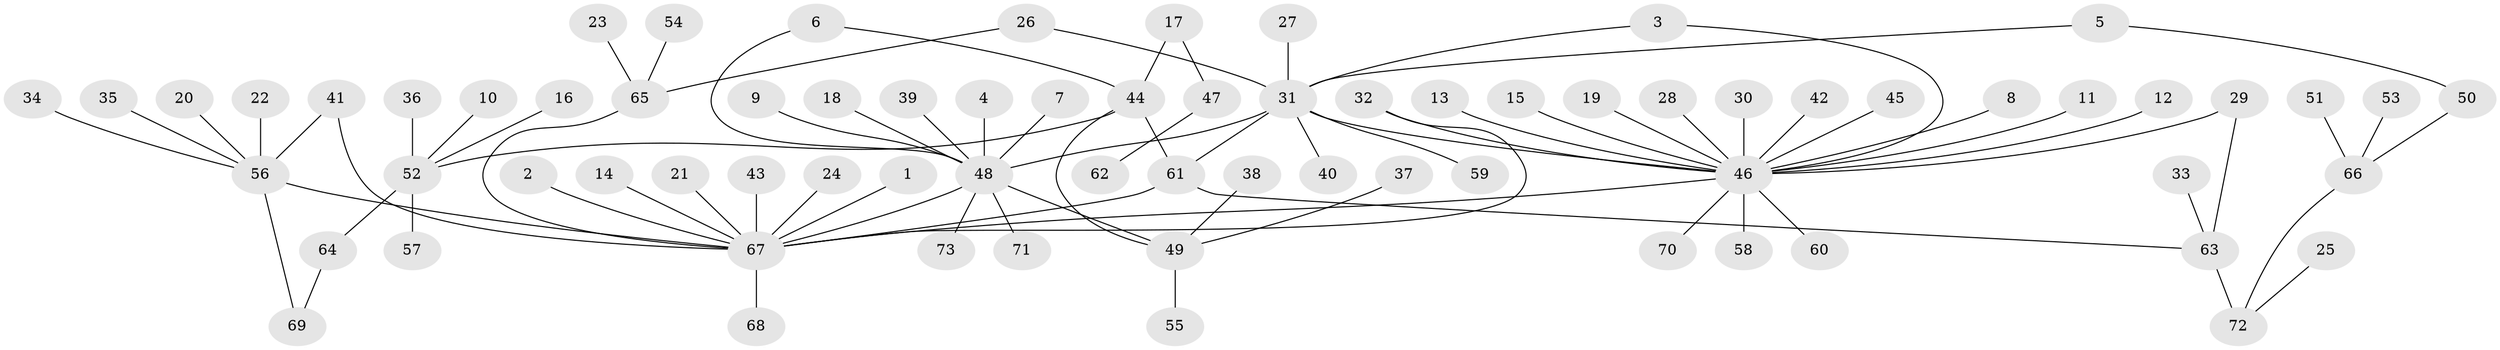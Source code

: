 // original degree distribution, {17: 0.00684931506849315, 3: 0.06164383561643835, 7: 0.0136986301369863, 14: 0.00684931506849315, 20: 0.00684931506849315, 1: 0.6506849315068494, 2: 0.1506849315068493, 12: 0.00684931506849315, 5: 0.00684931506849315, 8: 0.00684931506849315, 4: 0.04794520547945205, 6: 0.03424657534246575}
// Generated by graph-tools (version 1.1) at 2025/01/03/09/25 03:01:46]
// undirected, 73 vertices, 83 edges
graph export_dot {
graph [start="1"]
  node [color=gray90,style=filled];
  1;
  2;
  3;
  4;
  5;
  6;
  7;
  8;
  9;
  10;
  11;
  12;
  13;
  14;
  15;
  16;
  17;
  18;
  19;
  20;
  21;
  22;
  23;
  24;
  25;
  26;
  27;
  28;
  29;
  30;
  31;
  32;
  33;
  34;
  35;
  36;
  37;
  38;
  39;
  40;
  41;
  42;
  43;
  44;
  45;
  46;
  47;
  48;
  49;
  50;
  51;
  52;
  53;
  54;
  55;
  56;
  57;
  58;
  59;
  60;
  61;
  62;
  63;
  64;
  65;
  66;
  67;
  68;
  69;
  70;
  71;
  72;
  73;
  1 -- 67 [weight=1.0];
  2 -- 67 [weight=1.0];
  3 -- 31 [weight=1.0];
  3 -- 46 [weight=1.0];
  4 -- 48 [weight=1.0];
  5 -- 31 [weight=1.0];
  5 -- 50 [weight=1.0];
  6 -- 44 [weight=1.0];
  6 -- 48 [weight=1.0];
  7 -- 48 [weight=1.0];
  8 -- 46 [weight=1.0];
  9 -- 48 [weight=1.0];
  10 -- 52 [weight=1.0];
  11 -- 46 [weight=1.0];
  12 -- 46 [weight=1.0];
  13 -- 46 [weight=1.0];
  14 -- 67 [weight=1.0];
  15 -- 46 [weight=1.0];
  16 -- 52 [weight=1.0];
  17 -- 44 [weight=1.0];
  17 -- 47 [weight=1.0];
  18 -- 48 [weight=1.0];
  19 -- 46 [weight=1.0];
  20 -- 56 [weight=1.0];
  21 -- 67 [weight=1.0];
  22 -- 56 [weight=1.0];
  23 -- 65 [weight=1.0];
  24 -- 67 [weight=1.0];
  25 -- 72 [weight=1.0];
  26 -- 31 [weight=1.0];
  26 -- 65 [weight=1.0];
  27 -- 31 [weight=1.0];
  28 -- 46 [weight=1.0];
  29 -- 46 [weight=1.0];
  29 -- 63 [weight=1.0];
  30 -- 46 [weight=1.0];
  31 -- 40 [weight=1.0];
  31 -- 46 [weight=1.0];
  31 -- 48 [weight=1.0];
  31 -- 59 [weight=1.0];
  31 -- 61 [weight=1.0];
  32 -- 46 [weight=1.0];
  32 -- 67 [weight=1.0];
  33 -- 63 [weight=1.0];
  34 -- 56 [weight=1.0];
  35 -- 56 [weight=1.0];
  36 -- 52 [weight=1.0];
  37 -- 49 [weight=1.0];
  38 -- 49 [weight=1.0];
  39 -- 48 [weight=1.0];
  41 -- 56 [weight=1.0];
  41 -- 67 [weight=1.0];
  42 -- 46 [weight=1.0];
  43 -- 67 [weight=1.0];
  44 -- 49 [weight=1.0];
  44 -- 52 [weight=1.0];
  44 -- 61 [weight=1.0];
  45 -- 46 [weight=1.0];
  46 -- 58 [weight=1.0];
  46 -- 60 [weight=1.0];
  46 -- 67 [weight=1.0];
  46 -- 70 [weight=1.0];
  47 -- 62 [weight=1.0];
  48 -- 49 [weight=1.0];
  48 -- 67 [weight=1.0];
  48 -- 71 [weight=1.0];
  48 -- 73 [weight=1.0];
  49 -- 55 [weight=1.0];
  50 -- 66 [weight=1.0];
  51 -- 66 [weight=1.0];
  52 -- 57 [weight=1.0];
  52 -- 64 [weight=1.0];
  53 -- 66 [weight=1.0];
  54 -- 65 [weight=1.0];
  56 -- 67 [weight=1.0];
  56 -- 69 [weight=1.0];
  61 -- 63 [weight=1.0];
  61 -- 67 [weight=1.0];
  63 -- 72 [weight=2.0];
  64 -- 69 [weight=1.0];
  65 -- 67 [weight=1.0];
  66 -- 72 [weight=1.0];
  67 -- 68 [weight=1.0];
}
